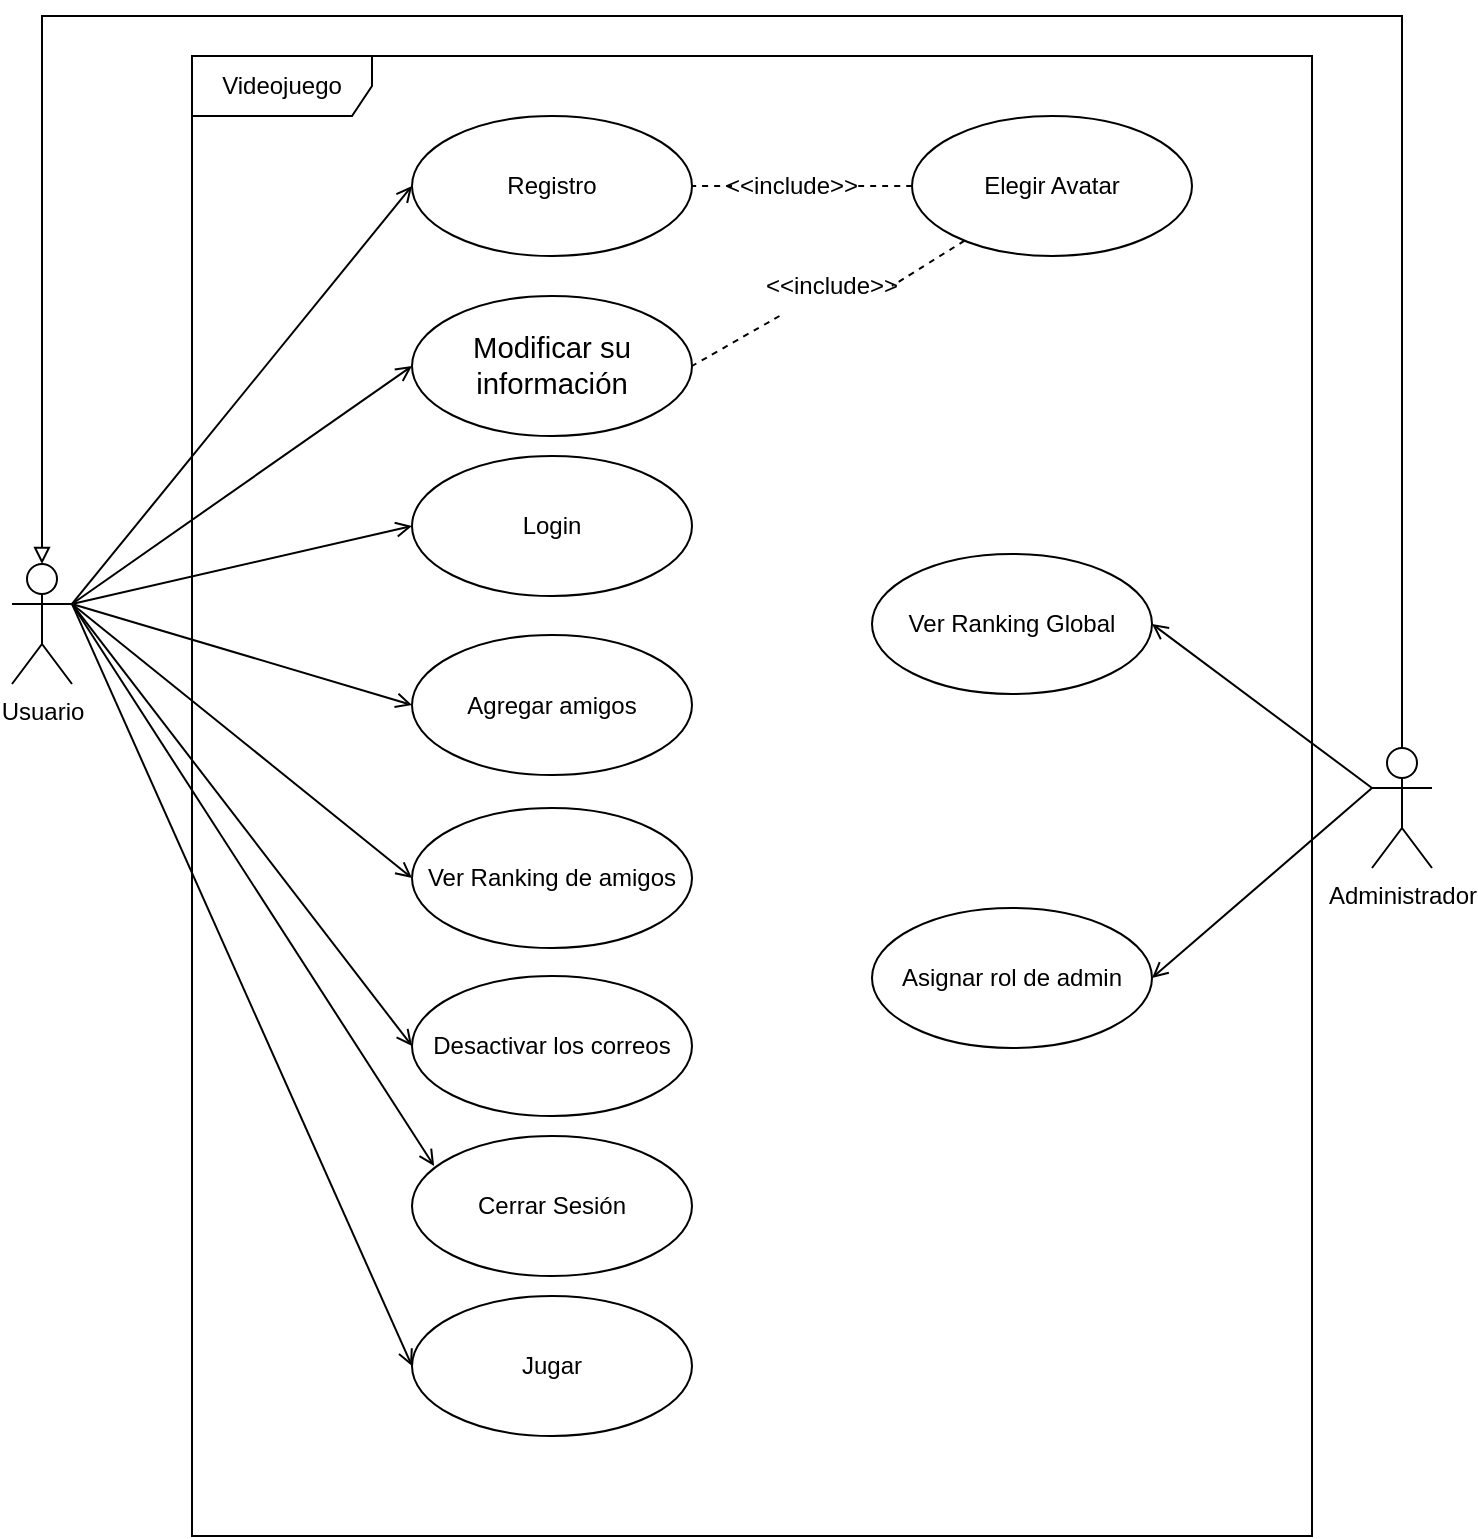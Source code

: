 <mxfile version="20.2.7" type="google" pages="6"><diagram id="flUmL2y5uSHwApo9MvOY" name="Casos de Uso"><mxGraphModel grid="1" page="1" gridSize="10" guides="1" tooltips="1" connect="1" arrows="1" fold="1" pageScale="1" pageWidth="1169" pageHeight="827" math="0" shadow="0"><root><mxCell id="0"/><mxCell id="1" parent="0"/><mxCell id="1zDMgur8uteI0BfY7_UP-1" value="Videojuego" style="shape=umlFrame;whiteSpace=wrap;html=1;width=90;height=30;" vertex="1" parent="1"><mxGeometry x="330" y="54" width="560" height="740" as="geometry"/></mxCell><mxCell id="tx8BkAQ42nXFT1WoYssJ-1" style="edgeStyle=orthogonalEdgeStyle;rounded=0;orthogonalLoop=1;jettySize=auto;html=1;endArrow=block;endFill=0;entryX=0.5;entryY=0;entryDx=0;entryDy=0;entryPerimeter=0;exitX=0.5;exitY=0;exitDx=0;exitDy=0;exitPerimeter=0;" edge="1" parent="1" source="q-HXEwcYe_y1BfexLSNL-1" target="q-HXEwcYe_y1BfexLSNL-2"><mxGeometry relative="1" as="geometry"><mxPoint x="905" y="194" as="targetPoint"/><Array as="points"><mxPoint x="935" y="34"/><mxPoint x="255" y="34"/></Array></mxGeometry></mxCell><mxCell id="q-HXEwcYe_y1BfexLSNL-1" value="Administrador" style="shape=umlActor;verticalLabelPosition=bottom;verticalAlign=top;html=1;" vertex="1" parent="1"><mxGeometry x="920" y="400" width="30" height="60" as="geometry"/></mxCell><mxCell id="q-HXEwcYe_y1BfexLSNL-2" value="Usuario" style="shape=umlActor;verticalLabelPosition=bottom;verticalAlign=top;html=1;" vertex="1" parent="1"><mxGeometry x="240" y="308" width="30" height="60" as="geometry"/></mxCell><mxCell id="q-HXEwcYe_y1BfexLSNL-5" value="Registro" style="ellipse;whiteSpace=wrap;html=1;" vertex="1" parent="1"><mxGeometry x="440" y="84" width="140" height="70" as="geometry"/></mxCell><mxCell id="q-HXEwcYe_y1BfexLSNL-6" value="Ver Ranking Global" style="ellipse;whiteSpace=wrap;html=1;" vertex="1" parent="1"><mxGeometry x="670" y="303" width="140" height="70" as="geometry"/></mxCell><mxCell id="q-HXEwcYe_y1BfexLSNL-7" value="Asignar rol de admin" style="ellipse;whiteSpace=wrap;html=1;" vertex="1" parent="1"><mxGeometry x="670" y="480" width="140" height="70" as="geometry"/></mxCell><mxCell id="q-HXEwcYe_y1BfexLSNL-10" value="Cerrar Sesión" style="ellipse;whiteSpace=wrap;html=1;" vertex="1" parent="1"><mxGeometry x="440" y="594" width="140" height="70" as="geometry"/></mxCell><mxCell id="q-HXEwcYe_y1BfexLSNL-11" value="Elegir Avatar" style="ellipse;whiteSpace=wrap;html=1;" vertex="1" parent="1"><mxGeometry x="690" y="84" width="140" height="70" as="geometry"/></mxCell><mxCell id="q-HXEwcYe_y1BfexLSNL-12" value="&lt;span id=&quot;docs-internal-guid-24871ff1-7fff-76be-ae00-4fbf0a78b2f3&quot;&gt;&lt;span style=&quot;font-size: 11pt; font-family: Arial; background-color: transparent; font-variant-numeric: normal; font-variant-east-asian: normal; vertical-align: baseline;&quot;&gt;Modificar su información&lt;/span&gt;&lt;/span&gt;" style="ellipse;whiteSpace=wrap;html=1;" vertex="1" parent="1"><mxGeometry x="440" y="174" width="140" height="70" as="geometry"/></mxCell><mxCell id="q-HXEwcYe_y1BfexLSNL-13" value="Desactivar los correos" style="ellipse;whiteSpace=wrap;html=1;" vertex="1" parent="1"><mxGeometry x="440" y="514" width="140" height="70" as="geometry"/></mxCell><mxCell id="q-HXEwcYe_y1BfexLSNL-14" value="Ver Ranking de amigos" style="ellipse;whiteSpace=wrap;html=1;" vertex="1" parent="1"><mxGeometry x="440" y="430" width="140" height="70" as="geometry"/></mxCell><mxCell id="q-HXEwcYe_y1BfexLSNL-15" value="Agregar amigos" style="ellipse;whiteSpace=wrap;html=1;" vertex="1" parent="1"><mxGeometry x="440" y="343.5" width="140" height="70" as="geometry"/></mxCell><mxCell id="q-HXEwcYe_y1BfexLSNL-16" value="Jugar" style="ellipse;whiteSpace=wrap;html=1;" vertex="1" parent="1"><mxGeometry x="440" y="674" width="140" height="70" as="geometry"/></mxCell><mxCell id="q-HXEwcYe_y1BfexLSNL-17" value="Login" style="ellipse;whiteSpace=wrap;html=1;" vertex="1" parent="1"><mxGeometry x="440" y="254" width="140" height="70" as="geometry"/></mxCell><mxCell id="1zDMgur8uteI0BfY7_UP-6" value="" style="endArrow=none;dashed=1;html=1;rounded=0;entryX=1;entryY=0.5;entryDx=0;entryDy=0;exitX=0;exitY=0.5;exitDx=0;exitDy=0;curved=1;startArrow=none;" edge="1" parent="1" source="1zDMgur8uteI0BfY7_UP-8" target="q-HXEwcYe_y1BfexLSNL-5"><mxGeometry width="50" height="50" relative="1" as="geometry"><mxPoint x="370" y="244" as="sourcePoint"/><mxPoint x="420" y="194" as="targetPoint"/></mxGeometry></mxCell><mxCell id="S1NQjogynVQHCItWHp_d-7" value="" style="endArrow=none;dashed=1;html=1;rounded=0;entryX=1;entryY=0.5;entryDx=0;entryDy=0;curved=1;startArrow=none;" edge="1" parent="1" source="S1NQjogynVQHCItWHp_d-8" target="q-HXEwcYe_y1BfexLSNL-12"><mxGeometry width="50" height="50" relative="1" as="geometry"><mxPoint x="680" y="194" as="sourcePoint"/><mxPoint x="460" y="618.5" as="targetPoint"/></mxGeometry></mxCell><mxCell id="c5fzp2ebJC6UABUSWeJK-3" value="" style="endArrow=open;html=1;rounded=0;curved=1;endFill=0;entryX=0;entryY=0.5;entryDx=0;entryDy=0;exitX=1;exitY=0.333;exitDx=0;exitDy=0;exitPerimeter=0;" edge="1" parent="1" source="q-HXEwcYe_y1BfexLSNL-2" target="q-HXEwcYe_y1BfexLSNL-5"><mxGeometry width="50" height="50" relative="1" as="geometry"><mxPoint x="900" y="329" as="sourcePoint"/><mxPoint x="609.497" y="243.749" as="targetPoint"/></mxGeometry></mxCell><mxCell id="c5fzp2ebJC6UABUSWeJK-4" value="" style="endArrow=open;html=1;rounded=0;curved=1;endFill=0;entryX=0;entryY=0.5;entryDx=0;entryDy=0;exitX=1;exitY=0.333;exitDx=0;exitDy=0;exitPerimeter=0;" edge="1" parent="1" source="q-HXEwcYe_y1BfexLSNL-2" target="q-HXEwcYe_y1BfexLSNL-17"><mxGeometry width="50" height="50" relative="1" as="geometry"><mxPoint x="280" y="338" as="sourcePoint"/><mxPoint x="480" y="129" as="targetPoint"/></mxGeometry></mxCell><mxCell id="c5fzp2ebJC6UABUSWeJK-5" value="" style="endArrow=open;html=1;rounded=0;curved=1;endFill=0;entryX=0;entryY=0.5;entryDx=0;entryDy=0;exitX=1;exitY=0.333;exitDx=0;exitDy=0;exitPerimeter=0;" edge="1" parent="1" source="q-HXEwcYe_y1BfexLSNL-2" target="q-HXEwcYe_y1BfexLSNL-16"><mxGeometry width="50" height="50" relative="1" as="geometry"><mxPoint x="270" y="324" as="sourcePoint"/><mxPoint x="480" y="224" as="targetPoint"/></mxGeometry></mxCell><mxCell id="c5fzp2ebJC6UABUSWeJK-6" value="" style="endArrow=open;html=1;rounded=0;curved=1;endFill=0;entryX=0;entryY=0.5;entryDx=0;entryDy=0;exitX=1;exitY=0.333;exitDx=0;exitDy=0;exitPerimeter=0;" edge="1" parent="1" source="q-HXEwcYe_y1BfexLSNL-2" target="q-HXEwcYe_y1BfexLSNL-15"><mxGeometry width="50" height="50" relative="1" as="geometry"><mxPoint x="270" y="324" as="sourcePoint"/><mxPoint x="500" y="229" as="targetPoint"/></mxGeometry></mxCell><mxCell id="c5fzp2ebJC6UABUSWeJK-7" value="" style="endArrow=open;html=1;rounded=0;curved=1;endFill=0;entryX=0;entryY=0.5;entryDx=0;entryDy=0;exitX=1;exitY=0.333;exitDx=0;exitDy=0;exitPerimeter=0;" edge="1" parent="1" source="q-HXEwcYe_y1BfexLSNL-2" target="q-HXEwcYe_y1BfexLSNL-14"><mxGeometry width="50" height="50" relative="1" as="geometry"><mxPoint x="270" y="324" as="sourcePoint"/><mxPoint x="510" y="239" as="targetPoint"/></mxGeometry></mxCell><mxCell id="c5fzp2ebJC6UABUSWeJK-8" value="" style="endArrow=open;html=1;rounded=0;curved=1;endFill=0;entryX=0;entryY=0.5;entryDx=0;entryDy=0;exitX=1;exitY=0.333;exitDx=0;exitDy=0;exitPerimeter=0;" edge="1" parent="1" source="q-HXEwcYe_y1BfexLSNL-2" target="q-HXEwcYe_y1BfexLSNL-13"><mxGeometry width="50" height="50" relative="1" as="geometry"><mxPoint x="310" y="368" as="sourcePoint"/><mxPoint x="520" y="249" as="targetPoint"/></mxGeometry></mxCell><mxCell id="c5fzp2ebJC6UABUSWeJK-9" value="" style="endArrow=open;html=1;rounded=0;curved=1;endFill=0;entryX=0;entryY=0.5;entryDx=0;entryDy=0;exitX=1;exitY=0.333;exitDx=0;exitDy=0;exitPerimeter=0;" edge="1" parent="1" source="q-HXEwcYe_y1BfexLSNL-2" target="q-HXEwcYe_y1BfexLSNL-12"><mxGeometry width="50" height="50" relative="1" as="geometry"><mxPoint x="320" y="378" as="sourcePoint"/><mxPoint x="530" y="259" as="targetPoint"/></mxGeometry></mxCell><mxCell id="c5fzp2ebJC6UABUSWeJK-10" value="" style="endArrow=open;html=1;rounded=0;curved=1;endFill=0;exitX=1;exitY=0.333;exitDx=0;exitDy=0;exitPerimeter=0;entryX=0.079;entryY=0.214;entryDx=0;entryDy=0;entryPerimeter=0;" edge="1" parent="1" source="q-HXEwcYe_y1BfexLSNL-2" target="q-HXEwcYe_y1BfexLSNL-10"><mxGeometry width="50" height="50" relative="1" as="geometry"><mxPoint x="330" y="388" as="sourcePoint"/><mxPoint x="540" y="269" as="targetPoint"/></mxGeometry></mxCell><mxCell id="c1xnEcg2svzzhatYvL66-7" value="" style="endArrow=open;html=1;rounded=0;curved=1;endFill=0;entryX=1;entryY=0.5;entryDx=0;entryDy=0;exitX=0;exitY=0.333;exitDx=0;exitDy=0;exitPerimeter=0;" edge="1" parent="1" source="q-HXEwcYe_y1BfexLSNL-1" target="q-HXEwcYe_y1BfexLSNL-6"><mxGeometry width="50" height="50" relative="1" as="geometry"><mxPoint x="900" y="329" as="sourcePoint"/><mxPoint x="609.497" y="243.749" as="targetPoint"/></mxGeometry></mxCell><mxCell id="c1xnEcg2svzzhatYvL66-8" value="" style="endArrow=open;html=1;rounded=0;curved=1;endFill=0;entryX=1;entryY=0.5;entryDx=0;entryDy=0;exitX=0;exitY=0.333;exitDx=0;exitDy=0;exitPerimeter=0;" edge="1" parent="1" source="q-HXEwcYe_y1BfexLSNL-1" target="q-HXEwcYe_y1BfexLSNL-7"><mxGeometry width="50" height="50" relative="1" as="geometry"><mxPoint x="890" y="324" as="sourcePoint"/><mxPoint x="810" y="494" as="targetPoint"/></mxGeometry></mxCell><mxCell id="S1NQjogynVQHCItWHp_d-8" value="&amp;lt;&amp;lt;include&amp;gt;&amp;gt;" style="text;html=1;strokeColor=none;fillColor=none;align=center;verticalAlign=middle;whiteSpace=wrap;rounded=0;" vertex="1" parent="1"><mxGeometry x="620" y="154" width="60" height="30" as="geometry"/></mxCell><mxCell id="DtCFwappCaHVFhu7a-Cp-2" value="" style="endArrow=none;dashed=1;html=1;rounded=0;entryX=1;entryY=0.5;entryDx=0;entryDy=0;curved=1;" edge="1" parent="1" source="q-HXEwcYe_y1BfexLSNL-11" target="S1NQjogynVQHCItWHp_d-8"><mxGeometry width="50" height="50" relative="1" as="geometry"><mxPoint x="710.503" y="143.749" as="sourcePoint"/><mxPoint x="580" y="209" as="targetPoint"/></mxGeometry></mxCell><mxCell id="1zDMgur8uteI0BfY7_UP-8" value="&amp;lt;&amp;lt;include&amp;gt;&amp;gt;" style="text;html=1;strokeColor=none;fillColor=none;align=center;verticalAlign=middle;whiteSpace=wrap;rounded=0;" vertex="1" parent="1"><mxGeometry x="600" y="104" width="60" height="30" as="geometry"/></mxCell><mxCell id="DtCFwappCaHVFhu7a-Cp-3" value="" style="endArrow=none;dashed=1;html=1;rounded=0;entryX=1;entryY=0.5;entryDx=0;entryDy=0;exitX=0;exitY=0.5;exitDx=0;exitDy=0;curved=1;" edge="1" parent="1" source="q-HXEwcYe_y1BfexLSNL-11" target="1zDMgur8uteI0BfY7_UP-8"><mxGeometry width="50" height="50" relative="1" as="geometry"><mxPoint x="690" y="119" as="sourcePoint"/><mxPoint x="580" y="119" as="targetPoint"/></mxGeometry></mxCell></root></mxGraphModel></diagram><diagram id="Q5wgJet4M7zh_wOLDxhm" name="Estados"><mxGraphModel grid="1" page="1" gridSize="10" guides="1" tooltips="1" connect="1" arrows="1" fold="1" pageScale="1" pageWidth="1169" pageHeight="827" math="0" shadow="0"><root><mxCell id="0"/><mxCell id="1" parent="0"/><mxCell id="k2n0ep2M0I0I4ixBpxBq-6" style="edgeStyle=orthogonalEdgeStyle;rounded=0;orthogonalLoop=1;jettySize=auto;html=1;exitX=0.5;exitY=1;exitDx=0;exitDy=0;entryX=0.5;entryY=0;entryDx=0;entryDy=0;" edge="1" parent="1" source="k2n0ep2M0I0I4ixBpxBq-3" target="k2n0ep2M0I0I4ixBpxBq-5"><mxGeometry relative="1" as="geometry"/></mxCell><mxCell id="k2n0ep2M0I0I4ixBpxBq-3" value="" style="ellipse;whiteSpace=wrap;html=1;fillColor=#0A0A0A;" vertex="1" parent="1"><mxGeometry x="570" y="30" width="30" height="30" as="geometry"/></mxCell><mxCell id="k2n0ep2M0I0I4ixBpxBq-8" value="El &lt;b&gt;usuario &lt;/b&gt;no tiene cuenta" style="edgeStyle=orthogonalEdgeStyle;rounded=0;orthogonalLoop=1;jettySize=auto;html=1;exitX=1;exitY=0.25;exitDx=0;exitDy=0;entryX=0;entryY=0.25;entryDx=0;entryDy=0;" edge="1" parent="1" source="k2n0ep2M0I0I4ixBpxBq-5" target="k2n0ep2M0I0I4ixBpxBq-7"><mxGeometry relative="1" as="geometry"/></mxCell><mxCell id="k2n0ep2M0I0I4ixBpxBq-10" value="Inicio sesión" style="edgeStyle=orthogonalEdgeStyle;rounded=0;orthogonalLoop=1;jettySize=auto;html=1;exitX=0.5;exitY=1;exitDx=0;exitDy=0;" edge="1" parent="1" source="k2n0ep2M0I0I4ixBpxBq-5" target="zcxcAdOUIJujgkMpMTcl-1"><mxGeometry relative="1" as="geometry"/></mxCell><mxCell id="k2n0ep2M0I0I4ixBpxBq-5" value="Iniciando sesión" style="rounded=1;whiteSpace=wrap;html=1;fillColor=#FFFFFF;" vertex="1" parent="1"><mxGeometry x="525" y="140" width="120" height="60" as="geometry"/></mxCell><mxCell id="0fYU-UAnslz5T4PMNs_5-10" value="&lt;b&gt;Usuario &lt;/b&gt;decide jugar trivia" style="edgeStyle=none;rounded=0;orthogonalLoop=1;jettySize=auto;html=1;entryX=1;entryY=0.25;entryDx=0;entryDy=0;" edge="1" parent="1" target="0fYU-UAnslz5T4PMNs_5-2"><mxGeometry relative="1" as="geometry"><mxPoint x="517" y="318" as="sourcePoint"/></mxGeometry></mxCell><mxCell id="0fYU-UAnslz5T4PMNs_5-13" value="El &lt;b&gt;usuario &lt;/b&gt;decide agregar amigos" style="edgeStyle=none;rounded=0;orthogonalLoop=1;jettySize=auto;html=1;entryX=1;entryY=0.25;entryDx=0;entryDy=0;" edge="1" parent="1" target="0fYU-UAnslz5T4PMNs_5-12"><mxGeometry relative="1" as="geometry"><mxPoint x="517" y="399" as="sourcePoint"/></mxGeometry></mxCell><mxCell id="0fYU-UAnslz5T4PMNs_5-24" value="El &lt;b&gt;usuario &lt;/b&gt;cierra sesión" style="edgeStyle=none;rounded=0;orthogonalLoop=1;jettySize=auto;html=1;exitX=0.5;exitY=1;exitDx=0;exitDy=0;" edge="1" parent="1"><mxGeometry relative="1" as="geometry"><mxPoint x="584.952" y="690" as="targetPoint"/><mxPoint x="584.5" y="620" as="sourcePoint"/></mxGeometry></mxCell><mxCell id="zcxcAdOUIJujgkMpMTcl-1" value="Esta en el dashboard" style="rounded=1;whiteSpace=wrap;html=1;fillColor=#FFFFFF;" vertex="1" parent="1"><mxGeometry x="517" y="280" width="135" height="340" as="geometry"/></mxCell><mxCell id="k2n0ep2M0I0I4ixBpxBq-9" value="El &lt;b&gt;usuario &lt;/b&gt;creo su cuenta&lt;br&gt;o cancela el registro" style="edgeStyle=orthogonalEdgeStyle;rounded=0;orthogonalLoop=1;jettySize=auto;html=1;exitX=0;exitY=0.75;exitDx=0;exitDy=0;entryX=1;entryY=0.75;entryDx=0;entryDy=0;" edge="1" parent="1" source="k2n0ep2M0I0I4ixBpxBq-7" target="k2n0ep2M0I0I4ixBpxBq-5"><mxGeometry relative="1" as="geometry"/></mxCell><mxCell id="k2n0ep2M0I0I4ixBpxBq-7" value="Registrarse" style="rounded=1;whiteSpace=wrap;html=1;fillColor=#FFFFFF;" vertex="1" parent="1"><mxGeometry x="860" y="140" width="120" height="60" as="geometry"/></mxCell><mxCell id="0fYU-UAnslz5T4PMNs_5-11" value="&lt;b&gt;Usuario &lt;/b&gt;respondió la pregunta" style="edgeStyle=none;rounded=0;orthogonalLoop=1;jettySize=auto;html=1;exitX=1;exitY=0.75;exitDx=0;exitDy=0;" edge="1" parent="1" source="0fYU-UAnslz5T4PMNs_5-2"><mxGeometry relative="1" as="geometry"><mxPoint x="517" y="353" as="targetPoint"/></mxGeometry></mxCell><mxCell id="0fYU-UAnslz5T4PMNs_5-2" value="Jugando" style="rounded=1;whiteSpace=wrap;html=1;fillColor=#FFFFFF;" vertex="1" parent="1"><mxGeometry x="167" y="300" width="120" height="70" as="geometry"/></mxCell><mxCell id="LZGMBZm_g_1pMcrYy0lP-3" value="Viendo Ranking de amigos" style="rounded=1;whiteSpace=wrap;html=1;fillColor=#FFFFFF;" vertex="1" parent="1"><mxGeometry x="872" y="310" width="120" height="60" as="geometry"/></mxCell><mxCell id="PVeDl_xXGhZ80_nFgwfU-8" value="&lt;b&gt;Usuario &lt;/b&gt;elige ver ranking de amigos" style="edgeStyle=orthogonalEdgeStyle;rounded=0;orthogonalLoop=1;jettySize=auto;html=1;entryX=0;entryY=0.25;entryDx=0;entryDy=0;" edge="1" parent="1" target="LZGMBZm_g_1pMcrYy0lP-3"><mxGeometry relative="1" as="geometry"><mxPoint x="652" y="330" as="sourcePoint"/><mxPoint x="859" y="330" as="targetPoint"/></mxGeometry></mxCell><mxCell id="PVeDl_xXGhZ80_nFgwfU-10" value="&lt;b&gt;Usuario &lt;/b&gt;decide regresar" style="edgeStyle=orthogonalEdgeStyle;rounded=0;orthogonalLoop=1;jettySize=auto;html=1;exitX=0;exitY=0.75;exitDx=0;exitDy=0;" edge="1" parent="1"><mxGeometry x="-0.182" relative="1" as="geometry"><mxPoint x="872" y="350" as="sourcePoint"/><mxPoint x="652" y="350" as="targetPoint"/><mxPoint as="offset"/></mxGeometry></mxCell><mxCell id="0fYU-UAnslz5T4PMNs_5-18" style="edgeStyle=none;rounded=0;orthogonalLoop=1;jettySize=auto;html=1;exitX=1;exitY=0.75;exitDx=0;exitDy=0;" edge="1" parent="1" source="0fYU-UAnslz5T4PMNs_5-12"><mxGeometry relative="1" as="geometry"><mxPoint x="309" y="417" as="sourcePoint"/><mxPoint x="517" y="431" as="targetPoint"/></mxGeometry></mxCell><mxCell id="0fYU-UAnslz5T4PMNs_5-19" value="El &lt;b&gt;usuario &lt;/b&gt;elegio un amigo a agregar" style="edgeLabel;html=1;align=center;verticalAlign=middle;resizable=0;points=[];" connectable="0" vertex="1" parent="0fYU-UAnslz5T4PMNs_5-18"><mxGeometry x="-0.166" relative="1" as="geometry"><mxPoint x="14" as="offset"/></mxGeometry></mxCell><mxCell id="0fYU-UAnslz5T4PMNs_5-12" value="Buscando amigo" style="rounded=1;whiteSpace=wrap;html=1;fillColor=#FFFFFF;" vertex="1" parent="1"><mxGeometry x="167" y="383" width="120" height="64" as="geometry"/></mxCell><mxCell id="jSDZqTkf7QDi2Fr3GppV-3" style="edgeStyle=orthogonalEdgeStyle;rounded=0;orthogonalLoop=1;jettySize=auto;html=1;exitX=0;exitY=0.75;exitDx=0;exitDy=0;entryX=1.002;entryY=0.428;entryDx=0;entryDy=0;entryPerimeter=0;" edge="1" parent="1" source="eL7yXhyXQCgdPYM8TFa2-1"><mxGeometry relative="1" as="geometry"><mxPoint x="652.27" y="555.52" as="targetPoint"/></mxGeometry></mxCell><mxCell id="jSDZqTkf7QDi2Fr3GppV-4" value="&lt;b&gt;Usuario &lt;/b&gt;cancela o guarda los cambios" style="edgeLabel;html=1;align=center;verticalAlign=middle;resizable=0;points=[];" connectable="0" vertex="1" parent="jSDZqTkf7QDi2Fr3GppV-3"><mxGeometry x="-0.104" y="-1" relative="1" as="geometry"><mxPoint x="-3" as="offset"/></mxGeometry></mxCell><mxCell id="3GxuLi1Sr5EKtdFkycWL-3" style="edgeStyle=orthogonalEdgeStyle;rounded=0;orthogonalLoop=1;jettySize=auto;html=1;exitX=0.25;exitY=1;exitDx=0;exitDy=0;entryX=0.25;entryY=0;entryDx=0;entryDy=0;" edge="1" parent="1" source="eL7yXhyXQCgdPYM8TFa2-1" target="3GxuLi1Sr5EKtdFkycWL-1"><mxGeometry relative="1" as="geometry"/></mxCell><mxCell id="3GxuLi1Sr5EKtdFkycWL-6" value="Usuario selecciona&lt;br&gt;cambiar de&lt;br&gt;avatar" style="edgeLabel;html=1;align=center;verticalAlign=middle;resizable=0;points=[];" connectable="0" vertex="1" parent="3GxuLi1Sr5EKtdFkycWL-3"><mxGeometry x="0.3" y="1" relative="1" as="geometry"><mxPoint as="offset"/></mxGeometry></mxCell><mxCell id="eL7yXhyXQCgdPYM8TFa2-1" value="Modificando perfil" style="rounded=1;whiteSpace=wrap;html=1;fillColor=#FFFFFF;" vertex="1" parent="1"><mxGeometry x="872" y="510" width="120" height="60" as="geometry"/></mxCell><mxCell id="eL7yXhyXQCgdPYM8TFa2-2" value="&lt;b&gt;Usuario &lt;/b&gt;elige modificar el perfil" style="edgeStyle=orthogonalEdgeStyle;rounded=0;orthogonalLoop=1;jettySize=auto;html=1;exitX=1;exitY=0.829;exitDx=0;exitDy=0;exitPerimeter=0;entryX=0;entryY=0.25;entryDx=0;entryDy=0;" edge="1" parent="1" target="eL7yXhyXQCgdPYM8TFa2-1"><mxGeometry relative="1" as="geometry"><mxPoint x="652" y="521.86" as="sourcePoint"/><mxPoint x="870" y="520" as="targetPoint"/></mxGeometry></mxCell><mxCell id="3GxuLi1Sr5EKtdFkycWL-4" style="edgeStyle=orthogonalEdgeStyle;rounded=0;orthogonalLoop=1;jettySize=auto;html=1;exitX=0.75;exitY=0;exitDx=0;exitDy=0;entryX=0.75;entryY=1;entryDx=0;entryDy=0;" edge="1" parent="1" source="3GxuLi1Sr5EKtdFkycWL-1" target="eL7yXhyXQCgdPYM8TFa2-1"><mxGeometry relative="1" as="geometry"/></mxCell><mxCell id="3GxuLi1Sr5EKtdFkycWL-5" value="Usuario cancela&lt;br&gt;o guarda los&lt;br&gt;cambios" style="edgeLabel;html=1;align=center;verticalAlign=middle;resizable=0;points=[];" connectable="0" vertex="1" parent="3GxuLi1Sr5EKtdFkycWL-4"><mxGeometry x="0.3" y="-4" relative="1" as="geometry"><mxPoint as="offset"/></mxGeometry></mxCell><mxCell id="3GxuLi1Sr5EKtdFkycWL-1" value="Seleccionando&lt;br&gt;avatar" style="rounded=1;whiteSpace=wrap;html=1;fillColor=#FFFFFF;" vertex="1" parent="1"><mxGeometry x="870" y="700" width="120" height="60" as="geometry"/></mxCell><mxCell id="0fYU-UAnslz5T4PMNs_5-23" value="" style="group" connectable="0" vertex="1" parent="1"><mxGeometry x="565" y="690" width="40" height="40" as="geometry"/></mxCell><mxCell id="0fYU-UAnslz5T4PMNs_5-21" value="" style="ellipse;whiteSpace=wrap;html=1;fillColor=#0A0A0A;" vertex="1" parent="0fYU-UAnslz5T4PMNs_5-23"><mxGeometry x="5" y="5" width="30" height="30" as="geometry"/></mxCell><mxCell id="0fYU-UAnslz5T4PMNs_5-22" value="" style="ellipse;whiteSpace=wrap;html=1;fillColor=none;" vertex="1" parent="0fYU-UAnslz5T4PMNs_5-23"><mxGeometry width="40" height="40" as="geometry"/></mxCell><mxCell id="Uj3Yz-ydGOUOahZoUwPA-4" value="El administrador elige un usuario" style="edgeStyle=none;rounded=0;orthogonalLoop=1;jettySize=auto;html=1;exitX=0.5;exitY=1;exitDx=0;exitDy=0;entryX=0.5;entryY=0;entryDx=0;entryDy=0;" edge="1" parent="1" source="Uj3Yz-ydGOUOahZoUwPA-1" target="Uj3Yz-ydGOUOahZoUwPA-3"><mxGeometry relative="1" as="geometry"/></mxCell><mxCell id="Uj3Yz-ydGOUOahZoUwPA-1" value="Buscando usuario" style="rounded=1;whiteSpace=wrap;html=1;fillColor=none;" vertex="1" parent="1"><mxGeometry x="167" y="470" width="120" height="60" as="geometry"/></mxCell><mxCell id="Uj3Yz-ydGOUOahZoUwPA-2" value="&lt;b&gt;Administrador &lt;/b&gt;decide agregar&amp;nbsp;&lt;br&gt;otro administrador" style="endArrow=classic;html=1;rounded=0;entryX=1;entryY=0.5;entryDx=0;entryDy=0;" edge="1" parent="1" target="Uj3Yz-ydGOUOahZoUwPA-1"><mxGeometry width="50" height="50" relative="1" as="geometry"><mxPoint x="510" y="500" as="sourcePoint"/><mxPoint x="370" y="510" as="targetPoint"/></mxGeometry></mxCell><mxCell id="8pjISnUPXximcPmWUZmD-1" value="Viendo&amp;nbsp;Ranking global" style="rounded=1;whiteSpace=wrap;html=1;fillColor=#FFFFFF;" vertex="1" parent="1"><mxGeometry x="872" y="410" width="120" height="60" as="geometry"/></mxCell><mxCell id="8pjISnUPXximcPmWUZmD-2" value="&lt;b&gt;Administrador&lt;/b&gt; elige ver ranking global" style="rounded=0;orthogonalLoop=1;jettySize=auto;html=1;entryX=0;entryY=0.25;entryDx=0;entryDy=0;exitX=1.008;exitY=0.314;exitDx=0;exitDy=0;exitPerimeter=0;" edge="1" parent="1"><mxGeometry x="-0.057" relative="1" as="geometry"><mxPoint x="653.08" y="426.76" as="sourcePoint"/><mxPoint x="872" y="426" as="targetPoint"/><Array as="points"><mxPoint x="760" y="426"/></Array><mxPoint as="offset"/></mxGeometry></mxCell><mxCell id="8pjISnUPXximcPmWUZmD-3" value="&lt;b&gt;Administrador&lt;/b&gt; decide regresar" style="edgeStyle=orthogonalEdgeStyle;rounded=0;orthogonalLoop=1;jettySize=auto;html=1;exitX=0;exitY=0.75;exitDx=0;exitDy=0;" edge="1" parent="1"><mxGeometry x="-0.073" relative="1" as="geometry"><mxPoint x="872" y="450.0" as="sourcePoint"/><mxPoint x="652" y="450.0" as="targetPoint"/><mxPoint as="offset"/></mxGeometry></mxCell><mxCell id="Uj3Yz-ydGOUOahZoUwPA-5" value="El &lt;b&gt;administrador &lt;/b&gt;le da o&lt;br&gt;&amp;nbsp;no el rol de administrador a&lt;br&gt;&amp;nbsp;otro usuario" style="edgeStyle=orthogonalEdgeStyle;rounded=0;orthogonalLoop=1;jettySize=auto;html=1;exitX=1;exitY=0.5;exitDx=0;exitDy=0;entryX=0.003;entryY=0.818;entryDx=0;entryDy=0;entryPerimeter=0;" edge="1" parent="1" source="Uj3Yz-ydGOUOahZoUwPA-3" target="zcxcAdOUIJujgkMpMTcl-1"><mxGeometry relative="1" as="geometry"/></mxCell><mxCell id="Uj3Yz-ydGOUOahZoUwPA-3" value="Asignando rol" style="rounded=1;whiteSpace=wrap;html=1;fillColor=none;" vertex="1" parent="1"><mxGeometry x="167" y="580" width="120" height="60" as="geometry"/></mxCell></root></mxGraphModel></diagram><diagram id="tV7024yms-_XCXijbZQF" name="Entidad-Relacion"><mxGraphModel grid="1" page="1" gridSize="10" guides="1" tooltips="1" connect="1" arrows="1" fold="1" pageScale="1" pageWidth="827" pageHeight="1169" math="0" shadow="0"><root><mxCell id="0"/><mxCell id="1" parent="0"/><mxCell id="WC-Gv0cGaH54oFh7CPda-9" value="Usuario" style="swimlane;childLayout=stackLayout;horizontal=1;startSize=30;horizontalStack=0;rounded=1;fontSize=14;fontStyle=0;strokeWidth=2;resizeParent=0;resizeLast=1;shadow=0;dashed=0;align=center;fillColor=none;" vertex="1" parent="1"><mxGeometry x="173" y="-574" width="160" height="220" as="geometry"/></mxCell><mxCell id="WC-Gv0cGaH54oFh7CPda-10" value="+ Nombres&#10;+ Apellidos&#10;+ Fecha de nacimiento&#10;+ Correo Electrónico&#10;+ Contraseña&#10;+ Quiere Correos&#10;+ Puntuación&#10;+ Nivel&#10;+ Intentos Fallidos&#10;+ Avatar&#10;+ Racha&#10;+ Ultima Participación" style="align=left;strokeColor=none;fillColor=none;spacingLeft=4;fontSize=12;verticalAlign=top;resizable=0;rotatable=0;part=1;" vertex="1" parent="WC-Gv0cGaH54oFh7CPda-9"><mxGeometry y="30" width="160" height="190" as="geometry"/></mxCell><mxCell id="WC-Gv0cGaH54oFh7CPda-11" value="Preguntas" style="swimlane;childLayout=stackLayout;horizontal=1;startSize=30;horizontalStack=0;rounded=1;fontSize=14;fontStyle=0;strokeWidth=2;resizeParent=0;resizeLast=1;shadow=0;dashed=0;align=center;fillColor=none;" vertex="1" parent="1"><mxGeometry x="261" y="-790" width="160" height="160" as="geometry"/></mxCell><mxCell id="WC-Gv0cGaH54oFh7CPda-12" value="+ Nivel&#10;+ Pregunta&#10;+ Respuesta 1&#10;+ Respuesta 2&#10;+ Respuesta 3&#10;+ Numero Correcta&#10;+ Ultima Actualización" style="align=left;strokeColor=none;fillColor=none;spacingLeft=4;fontSize=12;verticalAlign=top;resizable=0;rotatable=0;part=1;" vertex="1" parent="WC-Gv0cGaH54oFh7CPda-11"><mxGeometry y="30" width="160" height="130" as="geometry"/></mxCell><mxCell id="JNyt6Wm6US9Xrgc7YVMl-4" value="El nivel máximo es 10 durante el desarrollo" style="shape=note;size=20;whiteSpace=wrap;html=1;" vertex="1" parent="1"><mxGeometry x="467" y="-760" width="100" height="100" as="geometry"/></mxCell><mxCell id="WC-Gv0cGaH54oFh7CPda-21" value="Amistad" style="swimlane;childLayout=stackLayout;horizontal=1;startSize=30;horizontalStack=0;rounded=1;fontSize=14;fontStyle=0;strokeWidth=2;resizeParent=0;resizeLast=1;shadow=0;dashed=0;align=center;fillColor=none;" vertex="1" parent="1"><mxGeometry x="493" y="-542" width="160" height="120" as="geometry"/></mxCell><mxCell id="WC-Gv0cGaH54oFh7CPda-22" value="+ Fecha de creación&#10;+ Estado de la solicitud&#10;+ Id del Remitente&#10;+ Id del Recipiente" style="align=left;strokeColor=none;fillColor=none;spacingLeft=4;fontSize=12;verticalAlign=top;resizable=0;rotatable=0;part=1;" vertex="1" parent="WC-Gv0cGaH54oFh7CPda-21"><mxGeometry y="30" width="160" height="90" as="geometry"/></mxCell><mxCell id="WC-Gv0cGaH54oFh7CPda-23" style="edgeStyle=none;rounded=0;orthogonalLoop=1;jettySize=auto;html=1;exitX=0.5;exitY=0;exitDx=0;exitDy=0;entryX=0.613;entryY=-0.011;entryDx=0;entryDy=0;entryPerimeter=0;endArrow=none;endFill=0;" edge="1" parent="WC-Gv0cGaH54oFh7CPda-21" source="WC-Gv0cGaH54oFh7CPda-22" target="WC-Gv0cGaH54oFh7CPda-22"><mxGeometry relative="1" as="geometry"/></mxCell><mxCell id="WC-Gv0cGaH54oFh7CPda-24" value="" style="fontSize=12;html=1;endArrow=ERoneToMany;rounded=0;exitX=1;exitY=0.25;exitDx=0;exitDy=0;entryX=0;entryY=0.189;entryDx=0;entryDy=0;entryPerimeter=0;" edge="1" parent="1" source="WC-Gv0cGaH54oFh7CPda-10" target="WC-Gv0cGaH54oFh7CPda-22"><mxGeometry width="100" height="100" relative="1" as="geometry"><mxPoint x="493" y="-274" as="sourcePoint"/><mxPoint x="483" y="-496" as="targetPoint"/></mxGeometry></mxCell><mxCell id="WC-Gv0cGaH54oFh7CPda-26" value="" style="fontSize=12;html=1;endArrow=ERoneToMany;rounded=0;exitX=0;exitY=0.75;exitDx=0;exitDy=0;" edge="1" parent="1" source="WC-Gv0cGaH54oFh7CPda-22"><mxGeometry width="100" height="100" relative="1" as="geometry"><mxPoint x="543" y="-324" as="sourcePoint"/><mxPoint x="333" y="-444" as="targetPoint"/></mxGeometry></mxCell></root></mxGraphModel></diagram><diagram id="ty6cl0nvlqcXAT39KikL" name="Despliegue"><mxGraphModel grid="1" page="1" gridSize="10" guides="1" tooltips="1" connect="1" arrows="1" fold="1" pageScale="1" pageWidth="850" pageHeight="1100" math="0" shadow="0"><root><mxCell id="0"/><mxCell id="1" parent="0"/><mxCell id="JZyF4pv77AwVAbbf10Pi-2" value="https" style="edgeStyle=none;rounded=0;orthogonalLoop=1;jettySize=auto;html=1;exitX=0;exitY=0;exitDx=65;exitDy=180;exitPerimeter=0;entryX=0;entryY=0;entryDx=40;entryDy=0;entryPerimeter=0;dashed=1;endArrow=none;endFill=0;" edge="1" parent="1" source="VOeKfI3aja-KiMeFAsth-1" target="VOeKfI3aja-KiMeFAsth-2"><mxGeometry relative="1" as="geometry"/></mxCell><mxCell id="VOeKfI3aja-KiMeFAsth-2" value="Servidor web preguntas" style="verticalAlign=top;align=left;spacingTop=8;spacingLeft=2;spacingRight=12;shape=cube;size=10;direction=south;fontStyle=4;html=1;" vertex="1" parent="1"><mxGeometry x="110" y="265" width="170" height="105" as="geometry"/></mxCell><mxCell id="PKjqfOysL6j0NM7ordEm-1" value="" style="group;verticalAlign=middle;align=center;" connectable="0" vertex="1" parent="1"><mxGeometry x="490" y="240" width="180" height="210" as="geometry"/></mxCell><mxCell id="VOeKfI3aja-KiMeFAsth-1" value="Servidor web aplicación" style="verticalAlign=top;align=left;spacingTop=8;spacingLeft=2;spacingRight=12;shape=cube;size=10;direction=south;fontStyle=4;html=1;" vertex="1" parent="PKjqfOysL6j0NM7ordEm-1"><mxGeometry width="180" height="210" as="geometry"/></mxCell><mxCell id="JZyF4pv77AwVAbbf10Pi-4" value="App Trivia&#10;Guatemala" style="shape=module;align=left;spacingLeft=20;align=center;verticalAlign=middle;fillColor=none;" vertex="1" parent="PKjqfOysL6j0NM7ordEm-1"><mxGeometry x="15" y="60" width="130" height="50" as="geometry"/></mxCell><mxCell id="PKjqfOysL6j0NM7ordEm-4" value="Base de datos" style="rounded=1;whiteSpace=wrap;html=1;fillColor=none;" vertex="1" parent="PKjqfOysL6j0NM7ordEm-1"><mxGeometry x="20" y="130" width="120" height="60" as="geometry"/></mxCell><mxCell id="PKjqfOysL6j0NM7ordEm-2" value="" style="group" connectable="0" vertex="1" parent="1"><mxGeometry x="480" y="520" width="180" height="120" as="geometry"/></mxCell><mxCell id="VOeKfI3aja-KiMeFAsth-3" value="Cliente" style="verticalAlign=top;align=left;spacingTop=8;spacingLeft=2;spacingRight=12;shape=cube;size=10;direction=south;fontStyle=4;html=1;" vertex="1" parent="PKjqfOysL6j0NM7ordEm-2"><mxGeometry width="180" height="120" as="geometry"/></mxCell><mxCell id="PKjqfOysL6j0NM7ordEm-5" value="Cache" style="rounded=1;whiteSpace=wrap;html=1;fillColor=none;" vertex="1" parent="PKjqfOysL6j0NM7ordEm-2"><mxGeometry x="25" y="40" width="120" height="60" as="geometry"/></mxCell><mxCell id="PKjqfOysL6j0NM7ordEm-3" value="https" style="edgeStyle=none;rounded=0;orthogonalLoop=1;jettySize=auto;html=1;exitX=0;exitY=0;exitDx=210;exitDy=95;exitPerimeter=0;entryX=0;entryY=0;entryDx=0;entryDy=85;entryPerimeter=0;dashed=1;endArrow=none;endFill=0;" edge="1" parent="1" source="VOeKfI3aja-KiMeFAsth-1" target="VOeKfI3aja-KiMeFAsth-3"><mxGeometry relative="1" as="geometry"/></mxCell></root></mxGraphModel></diagram><diagram id="9HSOANuTsLrS7qF7cCDQ" name="Secuencia-Trivia"><mxGraphModel grid="1" page="1" gridSize="10" guides="1" tooltips="1" connect="1" arrows="1" fold="1" pageScale="1" pageWidth="1169" pageHeight="827" math="0" shadow="0"><root><mxCell id="0"/><mxCell id="1" parent="0"/><mxCell id="XiLzGd-RaiPFxUDNuVG2-30" value="alt" style="shape=umlFrame;whiteSpace=wrap;html=1;width=80;height=30;" vertex="1" parent="1"><mxGeometry x="70" y="420" width="1000" height="370" as="geometry"/></mxCell><mxCell id="XiLzGd-RaiPFxUDNuVG2-1" value="Usuario" style="shape=umlActor;verticalLabelPosition=bottom;verticalAlign=top;html=1;" vertex="1" parent="1"><mxGeometry x="80" y="200" width="30" height="60" as="geometry"/></mxCell><mxCell id="XiLzGd-RaiPFxUDNuVG2-2" value="Servidor" style="shape=umlLifeline;perimeter=lifelinePerimeter;whiteSpace=wrap;html=1;container=1;collapsible=0;recursiveResize=0;outlineConnect=0;" vertex="1" parent="1"><mxGeometry x="420" y="160" width="100" height="1020" as="geometry"/></mxCell><mxCell id="XiLzGd-RaiPFxUDNuVG2-18" value="" style="html=1;points=[];perimeter=orthogonalPerimeter;" vertex="1" parent="XiLzGd-RaiPFxUDNuVG2-2"><mxGeometry x="45" y="90" width="10" height="900" as="geometry"/></mxCell><mxCell id="XiLzGd-RaiPFxUDNuVG2-19" value="Solicita el nivel actual" style="html=1;verticalAlign=bottom;endArrow=block;rounded=0;" edge="1" parent="XiLzGd-RaiPFxUDNuVG2-2"><mxGeometry width="80" relative="1" as="geometry"><mxPoint x="60" y="110" as="sourcePoint"/><mxPoint x="300" y="110" as="targetPoint"/></mxGeometry></mxCell><mxCell id="XiLzGd-RaiPFxUDNuVG2-23" value="Solicita el cache de ese nivel" style="html=1;verticalAlign=bottom;endArrow=block;rounded=0;" edge="1" parent="XiLzGd-RaiPFxUDNuVG2-2"><mxGeometry width="80" relative="1" as="geometry"><mxPoint x="60" y="180" as="sourcePoint"/><mxPoint x="300" y="180" as="targetPoint"/></mxGeometry></mxCell><mxCell id="2K_FrTSG77-EX1tnFKD6-10" value="" style="html=1;points=[];perimeter=orthogonalPerimeter;" vertex="1" parent="XiLzGd-RaiPFxUDNuVG2-2"><mxGeometry x="50" y="688" width="10" height="40" as="geometry"/></mxCell><mxCell id="2K_FrTSG77-EX1tnFKD6-11" value="Verificar respuesta" style="edgeStyle=orthogonalEdgeStyle;html=1;align=left;spacingLeft=2;endArrow=block;rounded=0;entryX=1;entryY=0;" edge="1" parent="XiLzGd-RaiPFxUDNuVG2-2" target="2K_FrTSG77-EX1tnFKD6-10"><mxGeometry relative="1" as="geometry"><mxPoint x="55" y="667" as="sourcePoint"/><Array as="points"><mxPoint x="75" y="667"/></Array></mxGeometry></mxCell><mxCell id="XiLzGd-RaiPFxUDNuVG2-3" value="Base de datos" style="shape=umlLifeline;perimeter=lifelinePerimeter;whiteSpace=wrap;html=1;container=1;collapsible=0;recursiveResize=0;outlineConnect=0;" vertex="1" parent="1"><mxGeometry x="680" y="160" width="100" height="1030" as="geometry"/></mxCell><mxCell id="Dw-DXfYQ8sjBIcnkmh1E-1" value="" style="html=1;points=[];perimeter=orthogonalPerimeter;" vertex="1" parent="XiLzGd-RaiPFxUDNuVG2-3"><mxGeometry x="45" y="100" width="10" height="140" as="geometry"/></mxCell><mxCell id="XiLzGd-RaiPFxUDNuVG2-20" value="Retorna el nivel" style="html=1;verticalAlign=bottom;endArrow=block;rounded=0;dashed=1;" edge="1" parent="XiLzGd-RaiPFxUDNuVG2-3"><mxGeometry width="80" relative="1" as="geometry"><mxPoint x="40.19" y="140" as="sourcePoint"/><mxPoint x="-200" y="140" as="targetPoint"/></mxGeometry></mxCell><mxCell id="XiLzGd-RaiPFxUDNuVG2-37" value="" style="html=1;points=[];perimeter=orthogonalPerimeter;" vertex="1" parent="XiLzGd-RaiPFxUDNuVG2-3"><mxGeometry x="45" y="520" width="10" height="90" as="geometry"/></mxCell><mxCell id="XiLzGd-RaiPFxUDNuVG2-39" value="" style="html=1;points=[];perimeter=orthogonalPerimeter;" vertex="1" parent="XiLzGd-RaiPFxUDNuVG2-3"><mxGeometry x="50" y="560" width="10" height="40" as="geometry"/></mxCell><mxCell id="XiLzGd-RaiPFxUDNuVG2-40" value="Actualiza el cache" style="edgeStyle=orthogonalEdgeStyle;html=1;align=left;spacingLeft=2;endArrow=block;rounded=0;entryX=1;entryY=0;" edge="1" parent="XiLzGd-RaiPFxUDNuVG2-3" target="XiLzGd-RaiPFxUDNuVG2-39"><mxGeometry relative="1" as="geometry"><mxPoint x="55" y="520" as="sourcePoint"/><Array as="points"><mxPoint x="55" y="530"/><mxPoint x="85" y="530"/><mxPoint x="85" y="560"/></Array></mxGeometry></mxCell><mxCell id="2K_FrTSG77-EX1tnFKD6-12" value="" style="html=1;points=[];perimeter=orthogonalPerimeter;" vertex="1" parent="XiLzGd-RaiPFxUDNuVG2-3"><mxGeometry x="45" y="760" width="10" height="80" as="geometry"/></mxCell><mxCell id="XiLzGd-RaiPFxUDNuVG2-44" value="" style="html=1;points=[];perimeter=orthogonalPerimeter;" vertex="1" parent="XiLzGd-RaiPFxUDNuVG2-3"><mxGeometry x="50" y="790" width="10" height="40" as="geometry"/></mxCell><mxCell id="XiLzGd-RaiPFxUDNuVG2-45" value="Actualiza la puntuación" style="edgeStyle=orthogonalEdgeStyle;html=1;align=left;spacingLeft=2;endArrow=block;rounded=0;entryX=1;entryY=0;" edge="1" parent="XiLzGd-RaiPFxUDNuVG2-3" target="XiLzGd-RaiPFxUDNuVG2-44"><mxGeometry relative="1" as="geometry"><mxPoint x="55" y="770" as="sourcePoint"/><Array as="points"><mxPoint x="85" y="770"/></Array></mxGeometry></mxCell><mxCell id="XiLzGd-RaiPFxUDNuVG2-4" value="Web Service" style="shape=umlLifeline;perimeter=lifelinePerimeter;whiteSpace=wrap;html=1;container=1;collapsible=0;recursiveResize=0;outlineConnect=0;" vertex="1" parent="1"><mxGeometry x="920" y="160" width="100" height="1030" as="geometry"/></mxCell><mxCell id="2K_FrTSG77-EX1tnFKD6-3" value="" style="html=1;points=[];perimeter=orthogonalPerimeter;" vertex="1" parent="XiLzGd-RaiPFxUDNuVG2-4"><mxGeometry x="45" y="400" width="10" height="80" as="geometry"/></mxCell><mxCell id="XiLzGd-RaiPFxUDNuVG2-13" value="Navegador" style="shape=umlLifeline;perimeter=lifelinePerimeter;whiteSpace=wrap;html=1;container=1;collapsible=0;recursiveResize=0;outlineConnect=0;" vertex="1" parent="1"><mxGeometry x="180" y="160" width="100" height="1020" as="geometry"/></mxCell><mxCell id="XiLzGd-RaiPFxUDNuVG2-17" value="" style="html=1;points=[];perimeter=orthogonalPerimeter;" vertex="1" parent="XiLzGd-RaiPFxUDNuVG2-13"><mxGeometry x="45" y="70" width="10" height="930" as="geometry"/></mxCell><mxCell id="XiLzGd-RaiPFxUDNuVG2-15" value="Iniciar Trivia" style="html=1;verticalAlign=bottom;endArrow=block;rounded=0;" edge="1" parent="1"><mxGeometry width="80" relative="1" as="geometry"><mxPoint x="130" y="230" as="sourcePoint"/><mxPoint x="210" y="230" as="targetPoint"/></mxGeometry></mxCell><mxCell id="XiLzGd-RaiPFxUDNuVG2-24" value="Retorna el cache" style="html=1;verticalAlign=bottom;endArrow=block;rounded=0;dashed=1;" edge="1" parent="1"><mxGeometry width="80" relative="1" as="geometry"><mxPoint x="720.19" y="370" as="sourcePoint"/><mxPoint x="480" y="370" as="targetPoint"/></mxGeometry></mxCell><mxCell id="_AlJIuahizDPpSWWYOwX-5" value="" style="endArrow=none;dashed=1;html=1;rounded=0;" edge="1" parent="1" target="XiLzGd-RaiPFxUDNuVG2-30"><mxGeometry width="50" height="50" relative="1" as="geometry"><mxPoint x="70" y="520" as="sourcePoint"/><mxPoint x="640" y="520" as="targetPoint"/><Array as="points"><mxPoint x="1060" y="520"/></Array></mxGeometry></mxCell><mxCell id="XiLzGd-RaiPFxUDNuVG2-31" value="Retorna la pregunta" style="html=1;verticalAlign=bottom;endArrow=block;rounded=0;dashed=1;" edge="1" parent="1"><mxGeometry width="80" relative="1" as="geometry"><mxPoint x="460.19" y="490" as="sourcePoint"/><mxPoint x="240" y="490" as="targetPoint"/></mxGeometry></mxCell><mxCell id="XiLzGd-RaiPFxUDNuVG2-35" value="[El cache es valido]" style="text;html=1;align=center;verticalAlign=middle;resizable=0;points=[];autosize=1;strokeColor=none;fillColor=none;" vertex="1" parent="1"><mxGeometry x="70" y="450" width="130" height="30" as="geometry"/></mxCell><mxCell id="XiLzGd-RaiPFxUDNuVG2-36" value="Solicita la pregunta actualizada" style="html=1;verticalAlign=bottom;endArrow=block;rounded=0;entryX=-0.2;entryY=0.05;entryDx=0;entryDy=0;entryPerimeter=0;" edge="1" parent="1" target="2K_FrTSG77-EX1tnFKD6-3"><mxGeometry x="-0.42" y="1" width="80" relative="1" as="geometry"><mxPoint x="480" y="564" as="sourcePoint"/><mxPoint x="560" y="540" as="targetPoint"/><mxPoint as="offset"/></mxGeometry></mxCell><mxCell id="2K_FrTSG77-EX1tnFKD6-4" value="Retorna la pregunta actualizada" style="html=1;verticalAlign=bottom;endArrow=block;rounded=0;dashed=1;" edge="1" parent="1"><mxGeometry x="0.402" y="-11" width="80" relative="1" as="geometry"><mxPoint x="960.19" y="620" as="sourcePoint"/><mxPoint x="480" y="620" as="targetPoint"/><mxPoint as="offset"/></mxGeometry></mxCell><mxCell id="2K_FrTSG77-EX1tnFKD6-5" value="[else]" style="text;html=1;align=center;verticalAlign=middle;resizable=0;points=[];autosize=1;strokeColor=none;fillColor=none;" vertex="1" parent="1"><mxGeometry x="110" y="520" width="50" height="30" as="geometry"/></mxCell><mxCell id="XiLzGd-RaiPFxUDNuVG2-38" value="Envía la pregunta actualizada" style="html=1;verticalAlign=bottom;endArrow=block;rounded=0;" edge="1" parent="1"><mxGeometry width="80" relative="1" as="geometry"><mxPoint x="480" y="680" as="sourcePoint"/><mxPoint x="720" y="680" as="targetPoint"/></mxGeometry></mxCell><mxCell id="XiLzGd-RaiPFxUDNuVG2-41" value="Retorna la pregunta" style="html=1;verticalAlign=bottom;endArrow=block;rounded=0;dashed=1;" edge="1" parent="1"><mxGeometry width="80" relative="1" as="geometry"><mxPoint x="460.19" y="710" as="sourcePoint"/><mxPoint x="240" y="710" as="targetPoint"/></mxGeometry></mxCell><mxCell id="2K_FrTSG77-EX1tnFKD6-7" value="Solicita la pregunta" style="html=1;verticalAlign=bottom;endArrow=block;rounded=0;" edge="1" parent="1"><mxGeometry width="80" relative="1" as="geometry"><mxPoint x="241" y="250" as="sourcePoint"/><mxPoint x="469.5" y="250" as="targetPoint"/></mxGeometry></mxCell><mxCell id="2K_FrTSG77-EX1tnFKD6-8" value="Enviar respuesta" style="html=1;verticalAlign=bottom;endArrow=block;rounded=0;" edge="1" parent="1"><mxGeometry width="80" relative="1" as="geometry"><mxPoint x="240" y="827" as="sourcePoint"/><mxPoint x="450" y="827" as="targetPoint"/></mxGeometry></mxCell><mxCell id="XiLzGd-RaiPFxUDNuVG2-43" value="Envia la nueva puntuacion" style="html=1;verticalAlign=bottom;endArrow=block;rounded=0;" edge="1" parent="1"><mxGeometry width="80" relative="1" as="geometry"><mxPoint x="480" y="920" as="sourcePoint"/><mxPoint x="720" y="920" as="targetPoint"/></mxGeometry></mxCell><mxCell id="XiLzGd-RaiPFxUDNuVG2-46" value="Indica si el resultado es correcto o no" style="html=1;verticalAlign=bottom;endArrow=block;rounded=0;dashed=1;" edge="1" parent="1"><mxGeometry width="80" relative="1" as="geometry"><mxPoint x="460.19" y="940" as="sourcePoint"/><mxPoint x="240" y="940" as="targetPoint"/></mxGeometry></mxCell></root></mxGraphModel></diagram><diagram id="vT1pYPIUaC8HmraDHMd0" name="Flujo Delia"><mxGraphModel grid="1" page="1" gridSize="10" guides="1" tooltips="1" connect="1" arrows="1" fold="1" pageScale="1" pageWidth="827" pageHeight="1169" math="0" shadow="0"><root><mxCell id="0"/><mxCell id="1" parent="0"/><mxCell id="Obhew1ZfBNsut3MPBvPE-2" value="Trivia" style="strokeWidth=2;html=1;shape=mxgraph.flowchart.start_1;whiteSpace=wrap;" vertex="1" parent="1"><mxGeometry x="320" y="230" width="100" height="60" as="geometry"/></mxCell><mxCell id="suNiykEmvRdqwhG2CI-_-1" style="edgeStyle=orthogonalEdgeStyle;rounded=0;orthogonalLoop=1;jettySize=auto;html=1;entryX=0.5;entryY=0;entryDx=0;entryDy=0;entryPerimeter=0;" edge="1" parent="1" source="Obhew1ZfBNsut3MPBvPE-2" target="Obhew1ZfBNsut3MPBvPE-17"><mxGeometry relative="1" as="geometry"/></mxCell><mxCell id="Obhew1ZfBNsut3MPBvPE-7" value="" style="edgeStyle=orthogonalEdgeStyle;rounded=0;orthogonalLoop=1;jettySize=auto;html=1;" edge="1" parent="1"><mxGeometry relative="1" as="geometry"><mxPoint x="370" y="410" as="sourcePoint"/><mxPoint x="370" y="450" as="targetPoint"/></mxGeometry></mxCell><mxCell id="Obhew1ZfBNsut3MPBvPE-8" value="" style="edgeStyle=orthogonalEdgeStyle;rounded=0;orthogonalLoop=1;jettySize=auto;html=1;" edge="1" parent="1" source="Obhew1ZfBNsut3MPBvPE-9" target="Obhew1ZfBNsut3MPBvPE-21"><mxGeometry relative="1" as="geometry"/></mxCell><mxCell id="Obhew1ZfBNsut3MPBvPE-9" value="La respuesta es correcta" style="strokeWidth=2;html=1;shape=mxgraph.flowchart.decision;whiteSpace=wrap;" vertex="1" parent="1"><mxGeometry x="285" y="630" width="170" height="90" as="geometry"/></mxCell><mxCell id="Obhew1ZfBNsut3MPBvPE-11" value="Salir" style="strokeWidth=2;html=1;shape=mxgraph.flowchart.start_1;whiteSpace=wrap;" vertex="1" parent="1"><mxGeometry x="320" y="860" width="100" height="60" as="geometry"/></mxCell><mxCell id="Obhew1ZfBNsut3MPBvPE-12" value="No" style="text;html=1;strokeColor=none;fillColor=none;align=center;verticalAlign=middle;whiteSpace=wrap;rounded=0;" vertex="1" parent="1"><mxGeometry x="490" y="430" width="30" height="30" as="geometry"/></mxCell><mxCell id="Obhew1ZfBNsut3MPBvPE-13" value="Si" style="text;html=1;strokeColor=none;fillColor=none;align=center;verticalAlign=middle;whiteSpace=wrap;rounded=0;" vertex="1" parent="1"><mxGeometry x="270" y="710" width="30" height="30" as="geometry"/></mxCell><mxCell id="Obhew1ZfBNsut3MPBvPE-14" value="" style="edgeStyle=orthogonalEdgeStyle;rounded=0;orthogonalLoop=1;jettySize=auto;html=1;" edge="1" parent="1" source="Obhew1ZfBNsut3MPBvPE-15" target="Obhew1ZfBNsut3MPBvPE-9"><mxGeometry relative="1" as="geometry"/></mxCell><mxCell id="Obhew1ZfBNsut3MPBvPE-15" value="Respuesta" style="shape=parallelogram;html=1;strokeWidth=2;perimeter=parallelogramPerimeter;whiteSpace=wrap;rounded=1;arcSize=12;size=0.23;" vertex="1" parent="1"><mxGeometry x="290" y="540" width="160" height="60" as="geometry"/></mxCell><mxCell id="Obhew1ZfBNsut3MPBvPE-16" value="" style="edgeStyle=orthogonalEdgeStyle;rounded=0;orthogonalLoop=1;jettySize=auto;html=1;" edge="1" parent="1" source="Obhew1ZfBNsut3MPBvPE-17" target="Obhew1ZfBNsut3MPBvPE-19"><mxGeometry relative="1" as="geometry"/></mxCell><mxCell id="Obhew1ZfBNsut3MPBvPE-17" value="Pregunta" style="strokeWidth=2;html=1;shape=mxgraph.flowchart.display;whiteSpace=wrap;" vertex="1" parent="1"><mxGeometry x="300" y="330" width="140" height="60" as="geometry"/></mxCell><mxCell id="Obhew1ZfBNsut3MPBvPE-18" value="" style="edgeStyle=orthogonalEdgeStyle;rounded=0;orthogonalLoop=1;jettySize=auto;html=1;" edge="1" parent="1" source="Obhew1ZfBNsut3MPBvPE-19" target="Obhew1ZfBNsut3MPBvPE-15"><mxGeometry relative="1" as="geometry"/></mxCell><mxCell id="Obhew1ZfBNsut3MPBvPE-19" value="3 Respuestas" style="strokeWidth=2;html=1;shape=mxgraph.flowchart.display;whiteSpace=wrap;" vertex="1" parent="1"><mxGeometry x="300" y="440" width="140" height="60" as="geometry"/></mxCell><mxCell id="Obhew1ZfBNsut3MPBvPE-20" value="" style="edgeStyle=orthogonalEdgeStyle;rounded=0;orthogonalLoop=1;jettySize=auto;html=1;" edge="1" parent="1" source="Obhew1ZfBNsut3MPBvPE-21" target="Obhew1ZfBNsut3MPBvPE-11"><mxGeometry relative="1" as="geometry"/></mxCell><mxCell id="Obhew1ZfBNsut3MPBvPE-21" value="Nueva Pregunta" style="strokeWidth=2;html=1;shape=mxgraph.flowchart.display;whiteSpace=wrap;" vertex="1" parent="1"><mxGeometry x="300" y="760" width="140" height="60" as="geometry"/></mxCell><mxCell id="Obhew1ZfBNsut3MPBvPE-22" value="" style="endArrow=classic;html=1;rounded=0;edgeStyle=orthogonalEdgeStyle;exitX=1;exitY=0.5;exitDx=0;exitDy=0;exitPerimeter=0;entryX=1;entryY=0.5;entryDx=0;entryDy=0;entryPerimeter=0;" edge="1" parent="1" source="Obhew1ZfBNsut3MPBvPE-9" target="Obhew1ZfBNsut3MPBvPE-17"><mxGeometry width="50" height="50" relative="1" as="geometry"><mxPoint x="390" y="430" as="sourcePoint"/><mxPoint x="440" y="380" as="targetPoint"/><Array as="points"><mxPoint x="530" y="675"/><mxPoint x="530" y="360"/></Array></mxGeometry></mxCell><mxCell id="Obhew1ZfBNsut3MPBvPE-23" value="" style="endArrow=classic;html=1;rounded=0;edgeStyle=orthogonalEdgeStyle;exitX=0;exitY=0.5;exitDx=0;exitDy=0;exitPerimeter=0;entryX=0;entryY=0.5;entryDx=0;entryDy=0;entryPerimeter=0;" edge="1" parent="1" source="Obhew1ZfBNsut3MPBvPE-9" target="Obhew1ZfBNsut3MPBvPE-21"><mxGeometry width="50" height="50" relative="1" as="geometry"><mxPoint x="390" y="750" as="sourcePoint"/><mxPoint x="440" y="700" as="targetPoint"/><Array as="points"><mxPoint x="260" y="675"/><mxPoint x="260" y="790"/></Array></mxGeometry></mxCell><mxCell id="Obhew1ZfBNsut3MPBvPE-24" value="" style="endArrow=classic;html=1;rounded=0;edgeStyle=orthogonalEdgeStyle;exitX=1;exitY=0.5;exitDx=0;exitDy=0;exitPerimeter=0;entryX=1;entryY=0.5;entryDx=0;entryDy=0;entryPerimeter=0;" edge="1" parent="1" source="Obhew1ZfBNsut3MPBvPE-21" target="Obhew1ZfBNsut3MPBvPE-19"><mxGeometry width="50" height="50" relative="1" as="geometry"><mxPoint x="390" y="720" as="sourcePoint"/><mxPoint x="440" y="670" as="targetPoint"/><Array as="points"><mxPoint x="500" y="790"/><mxPoint x="500" y="470"/></Array></mxGeometry></mxCell></root></mxGraphModel></diagram></mxfile>